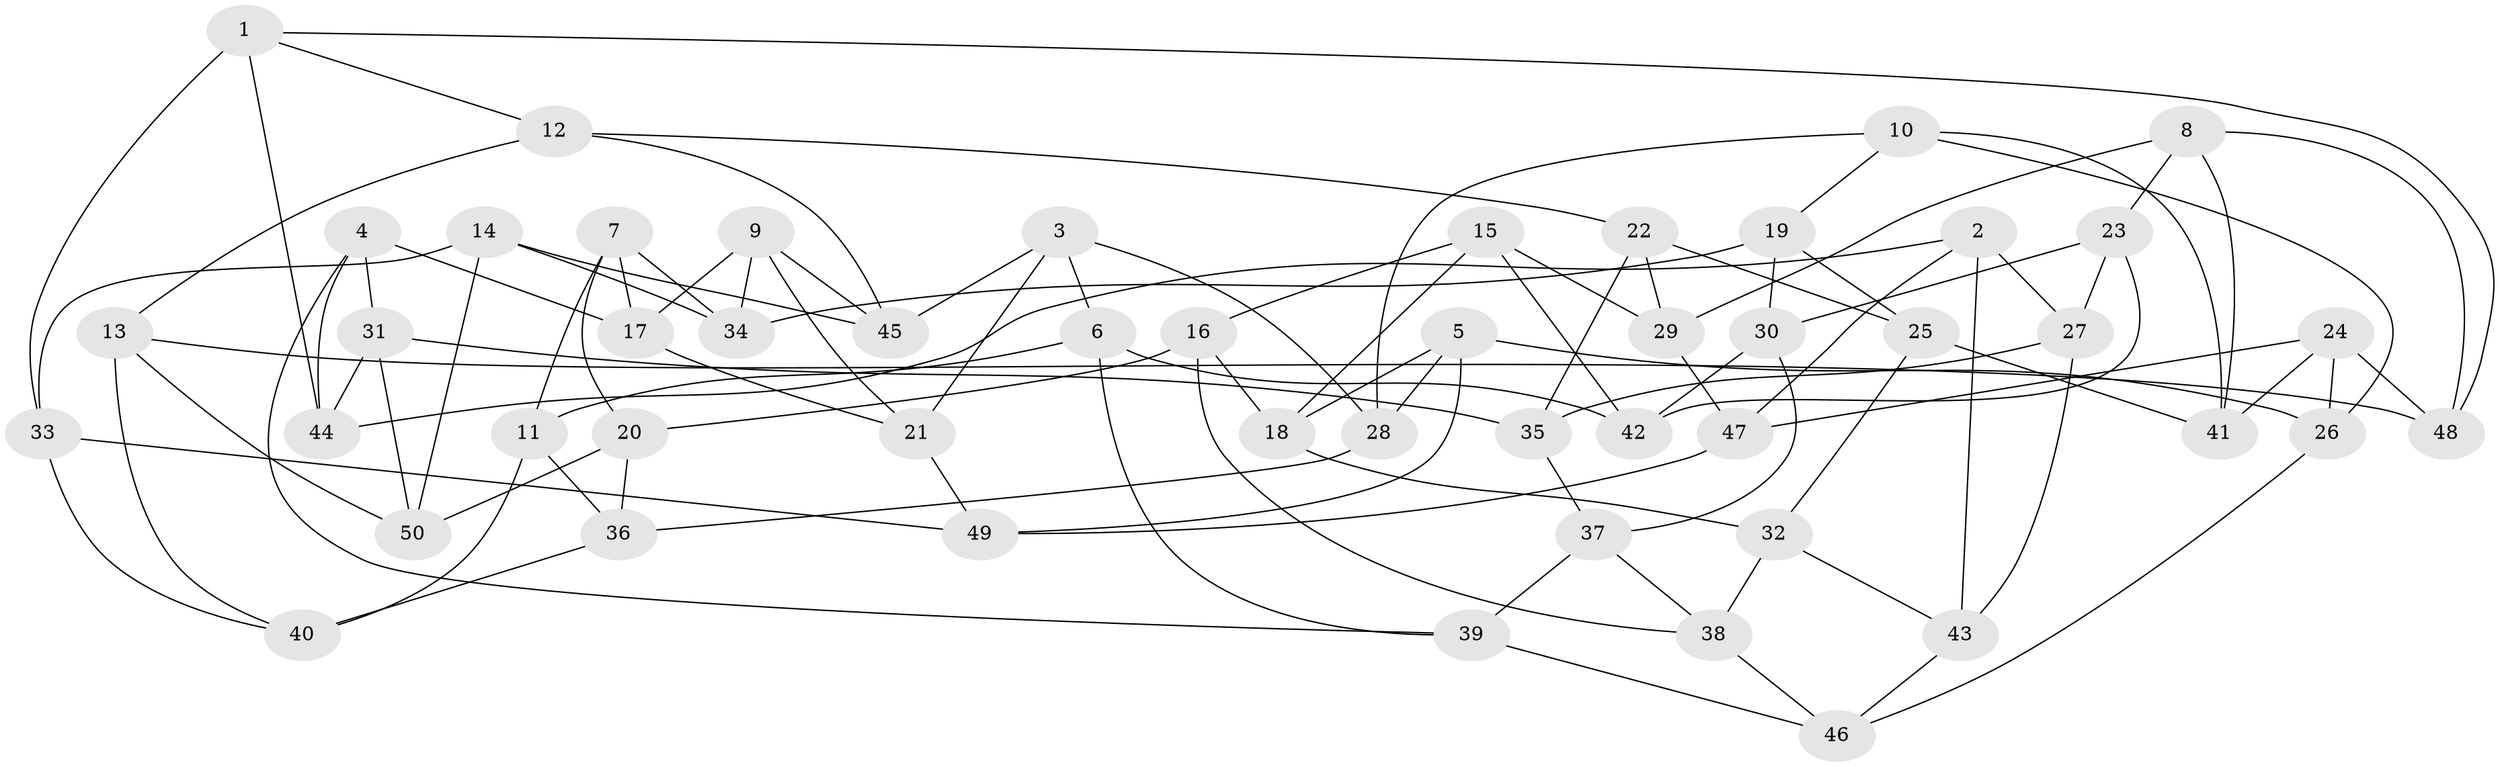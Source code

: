 // coarse degree distribution, {8: 0.3125, 6: 0.0625, 5: 0.125, 4: 0.25, 2: 0.125, 9: 0.0625, 7: 0.0625}
// Generated by graph-tools (version 1.1) at 2025/20/03/04/25 18:20:40]
// undirected, 50 vertices, 100 edges
graph export_dot {
graph [start="1"]
  node [color=gray90,style=filled];
  1;
  2;
  3;
  4;
  5;
  6;
  7;
  8;
  9;
  10;
  11;
  12;
  13;
  14;
  15;
  16;
  17;
  18;
  19;
  20;
  21;
  22;
  23;
  24;
  25;
  26;
  27;
  28;
  29;
  30;
  31;
  32;
  33;
  34;
  35;
  36;
  37;
  38;
  39;
  40;
  41;
  42;
  43;
  44;
  45;
  46;
  47;
  48;
  49;
  50;
  1 -- 33;
  1 -- 12;
  1 -- 48;
  1 -- 44;
  2 -- 43;
  2 -- 27;
  2 -- 47;
  2 -- 44;
  3 -- 28;
  3 -- 45;
  3 -- 21;
  3 -- 6;
  4 -- 31;
  4 -- 17;
  4 -- 44;
  4 -- 39;
  5 -- 26;
  5 -- 49;
  5 -- 28;
  5 -- 18;
  6 -- 42;
  6 -- 39;
  6 -- 11;
  7 -- 34;
  7 -- 11;
  7 -- 17;
  7 -- 20;
  8 -- 48;
  8 -- 23;
  8 -- 41;
  8 -- 29;
  9 -- 45;
  9 -- 34;
  9 -- 21;
  9 -- 17;
  10 -- 28;
  10 -- 41;
  10 -- 19;
  10 -- 26;
  11 -- 40;
  11 -- 36;
  12 -- 45;
  12 -- 22;
  12 -- 13;
  13 -- 40;
  13 -- 48;
  13 -- 50;
  14 -- 34;
  14 -- 45;
  14 -- 50;
  14 -- 33;
  15 -- 42;
  15 -- 29;
  15 -- 18;
  15 -- 16;
  16 -- 18;
  16 -- 20;
  16 -- 38;
  17 -- 21;
  18 -- 32;
  19 -- 34;
  19 -- 30;
  19 -- 25;
  20 -- 50;
  20 -- 36;
  21 -- 49;
  22 -- 29;
  22 -- 25;
  22 -- 35;
  23 -- 30;
  23 -- 27;
  23 -- 42;
  24 -- 47;
  24 -- 26;
  24 -- 41;
  24 -- 48;
  25 -- 41;
  25 -- 32;
  26 -- 46;
  27 -- 35;
  27 -- 43;
  28 -- 36;
  29 -- 47;
  30 -- 42;
  30 -- 37;
  31 -- 50;
  31 -- 44;
  31 -- 35;
  32 -- 43;
  32 -- 38;
  33 -- 40;
  33 -- 49;
  35 -- 37;
  36 -- 40;
  37 -- 38;
  37 -- 39;
  38 -- 46;
  39 -- 46;
  43 -- 46;
  47 -- 49;
}
